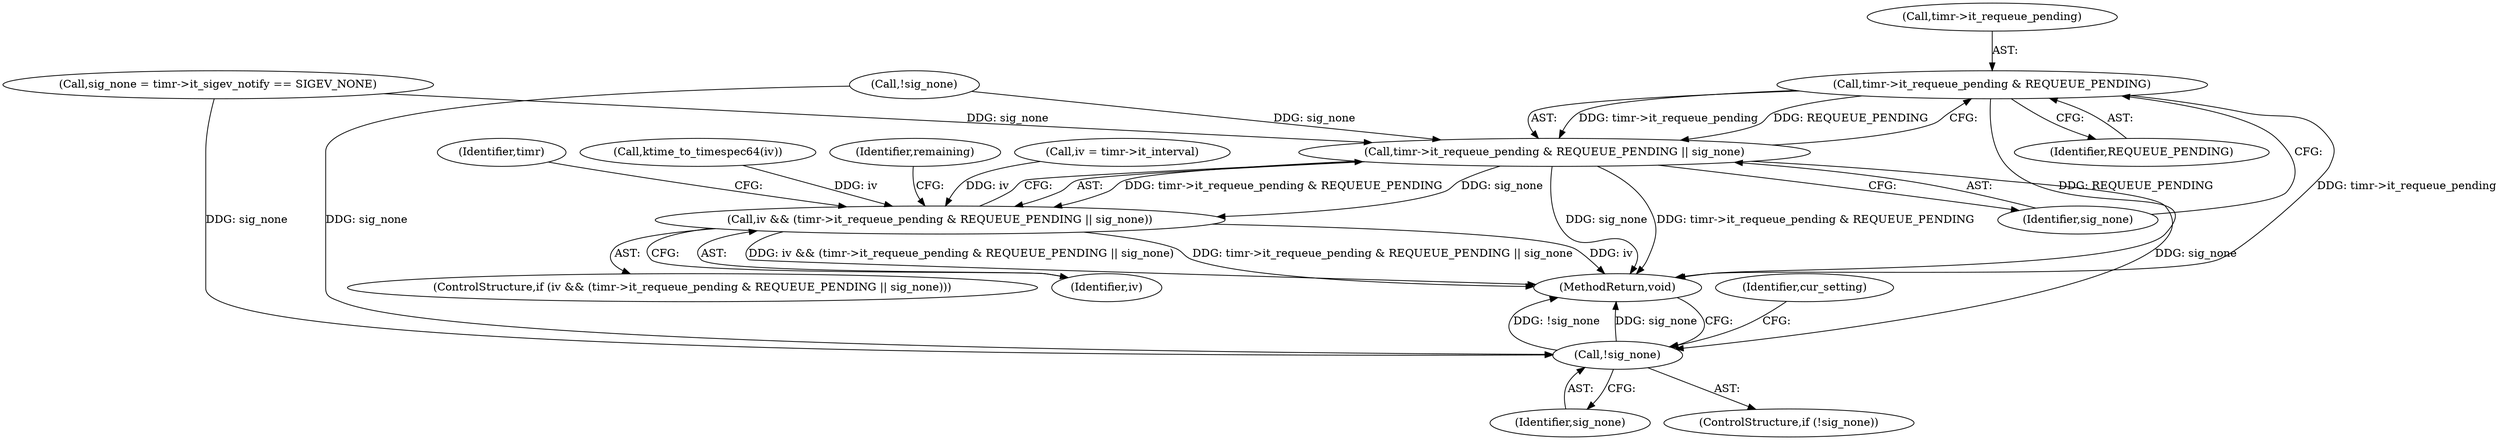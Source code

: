 digraph "0_linux_cef31d9af908243421258f1df35a4a644604efbe@pointer" {
"1000167" [label="(Call,timr->it_requeue_pending & REQUEUE_PENDING)"];
"1000166" [label="(Call,timr->it_requeue_pending & REQUEUE_PENDING || sig_none)"];
"1000164" [label="(Call,iv && (timr->it_requeue_pending & REQUEUE_PENDING || sig_none))"];
"1000191" [label="(Call,!sig_none)"];
"1000208" [label="(MethodReturn,void)"];
"1000167" [label="(Call,timr->it_requeue_pending & REQUEUE_PENDING)"];
"1000168" [label="(Call,timr->it_requeue_pending)"];
"1000150" [label="(Call,!sig_none)"];
"1000181" [label="(Identifier,remaining)"];
"1000166" [label="(Call,timr->it_requeue_pending & REQUEUE_PENDING || sig_none)"];
"1000196" [label="(Identifier,cur_setting)"];
"1000171" [label="(Identifier,REQUEUE_PENDING)"];
"1000128" [label="(Call,iv = timr->it_interval)"];
"1000164" [label="(Call,iv && (timr->it_requeue_pending & REQUEUE_PENDING || sig_none))"];
"1000192" [label="(Identifier,sig_none)"];
"1000165" [label="(Identifier,iv)"];
"1000163" [label="(ControlStructure,if (iv && (timr->it_requeue_pending & REQUEUE_PENDING || sig_none)))"];
"1000172" [label="(Identifier,sig_none)"];
"1000175" [label="(Identifier,timr)"];
"1000140" [label="(Call,ktime_to_timespec64(iv))"];
"1000191" [label="(Call,!sig_none)"];
"1000121" [label="(Call,sig_none = timr->it_sigev_notify == SIGEV_NONE)"];
"1000190" [label="(ControlStructure,if (!sig_none))"];
"1000167" -> "1000166"  [label="AST: "];
"1000167" -> "1000171"  [label="CFG: "];
"1000168" -> "1000167"  [label="AST: "];
"1000171" -> "1000167"  [label="AST: "];
"1000172" -> "1000167"  [label="CFG: "];
"1000166" -> "1000167"  [label="CFG: "];
"1000167" -> "1000208"  [label="DDG: timr->it_requeue_pending"];
"1000167" -> "1000208"  [label="DDG: REQUEUE_PENDING"];
"1000167" -> "1000166"  [label="DDG: timr->it_requeue_pending"];
"1000167" -> "1000166"  [label="DDG: REQUEUE_PENDING"];
"1000166" -> "1000164"  [label="AST: "];
"1000166" -> "1000172"  [label="CFG: "];
"1000172" -> "1000166"  [label="AST: "];
"1000164" -> "1000166"  [label="CFG: "];
"1000166" -> "1000208"  [label="DDG: sig_none"];
"1000166" -> "1000208"  [label="DDG: timr->it_requeue_pending & REQUEUE_PENDING"];
"1000166" -> "1000164"  [label="DDG: timr->it_requeue_pending & REQUEUE_PENDING"];
"1000166" -> "1000164"  [label="DDG: sig_none"];
"1000150" -> "1000166"  [label="DDG: sig_none"];
"1000121" -> "1000166"  [label="DDG: sig_none"];
"1000166" -> "1000191"  [label="DDG: sig_none"];
"1000164" -> "1000163"  [label="AST: "];
"1000164" -> "1000165"  [label="CFG: "];
"1000165" -> "1000164"  [label="AST: "];
"1000175" -> "1000164"  [label="CFG: "];
"1000181" -> "1000164"  [label="CFG: "];
"1000164" -> "1000208"  [label="DDG: iv && (timr->it_requeue_pending & REQUEUE_PENDING || sig_none)"];
"1000164" -> "1000208"  [label="DDG: timr->it_requeue_pending & REQUEUE_PENDING || sig_none"];
"1000164" -> "1000208"  [label="DDG: iv"];
"1000140" -> "1000164"  [label="DDG: iv"];
"1000128" -> "1000164"  [label="DDG: iv"];
"1000191" -> "1000190"  [label="AST: "];
"1000191" -> "1000192"  [label="CFG: "];
"1000192" -> "1000191"  [label="AST: "];
"1000196" -> "1000191"  [label="CFG: "];
"1000208" -> "1000191"  [label="CFG: "];
"1000191" -> "1000208"  [label="DDG: !sig_none"];
"1000191" -> "1000208"  [label="DDG: sig_none"];
"1000150" -> "1000191"  [label="DDG: sig_none"];
"1000121" -> "1000191"  [label="DDG: sig_none"];
}
